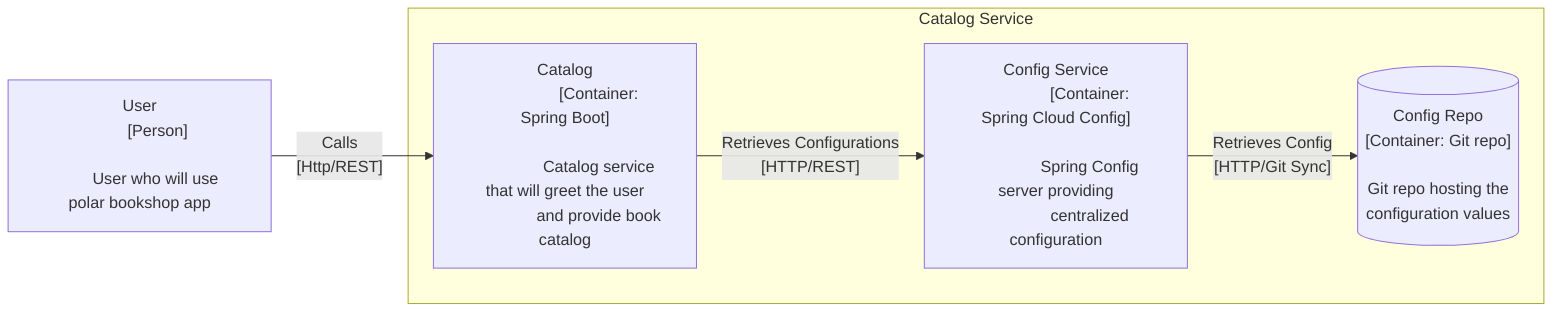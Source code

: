 flowchart LR
    User["User
        [Person]

        User who will use polar bookshop app"]


    subgraph "Catalog Service"
        direction TB
        Catalog["Catalog
                [Container: Spring Boot]

                Catalog service that will greet the user
                and provide book catalog"]

        Config["Config Service
                [Container: Spring Cloud Config]

                Spring Config server providing
                centralized configuration
        "]

        ConfigGit[("Config Repo
                    [Container: Git repo]

                    Git repo hosting the
                    configuration values
        ")]

        Config --"Retrieves Config
                  [HTTP/Git Sync]"-->ConfigGit

        Catalog --"Retrieves Configurations
                    [HTTP/REST]"-->Config
    end

    User --"Calls
            [Http/REST]"--> Catalog